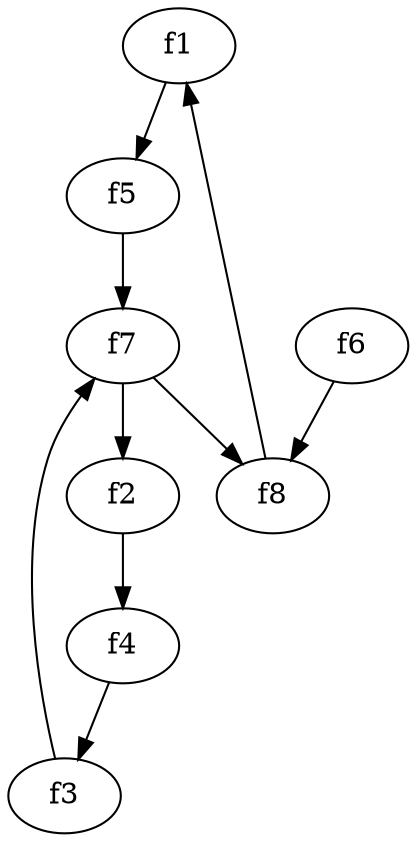 strict digraph  {
f1;
f2;
f3;
f4;
f5;
f6;
f7;
f8;
f1 -> f5  [weight=2];
f2 -> f4  [weight=2];
f3 -> f7  [weight=2];
f4 -> f3  [weight=2];
f5 -> f7  [weight=2];
f6 -> f8  [weight=2];
f7 -> f2  [weight=2];
f7 -> f8  [weight=2];
f8 -> f1  [weight=2];
}
